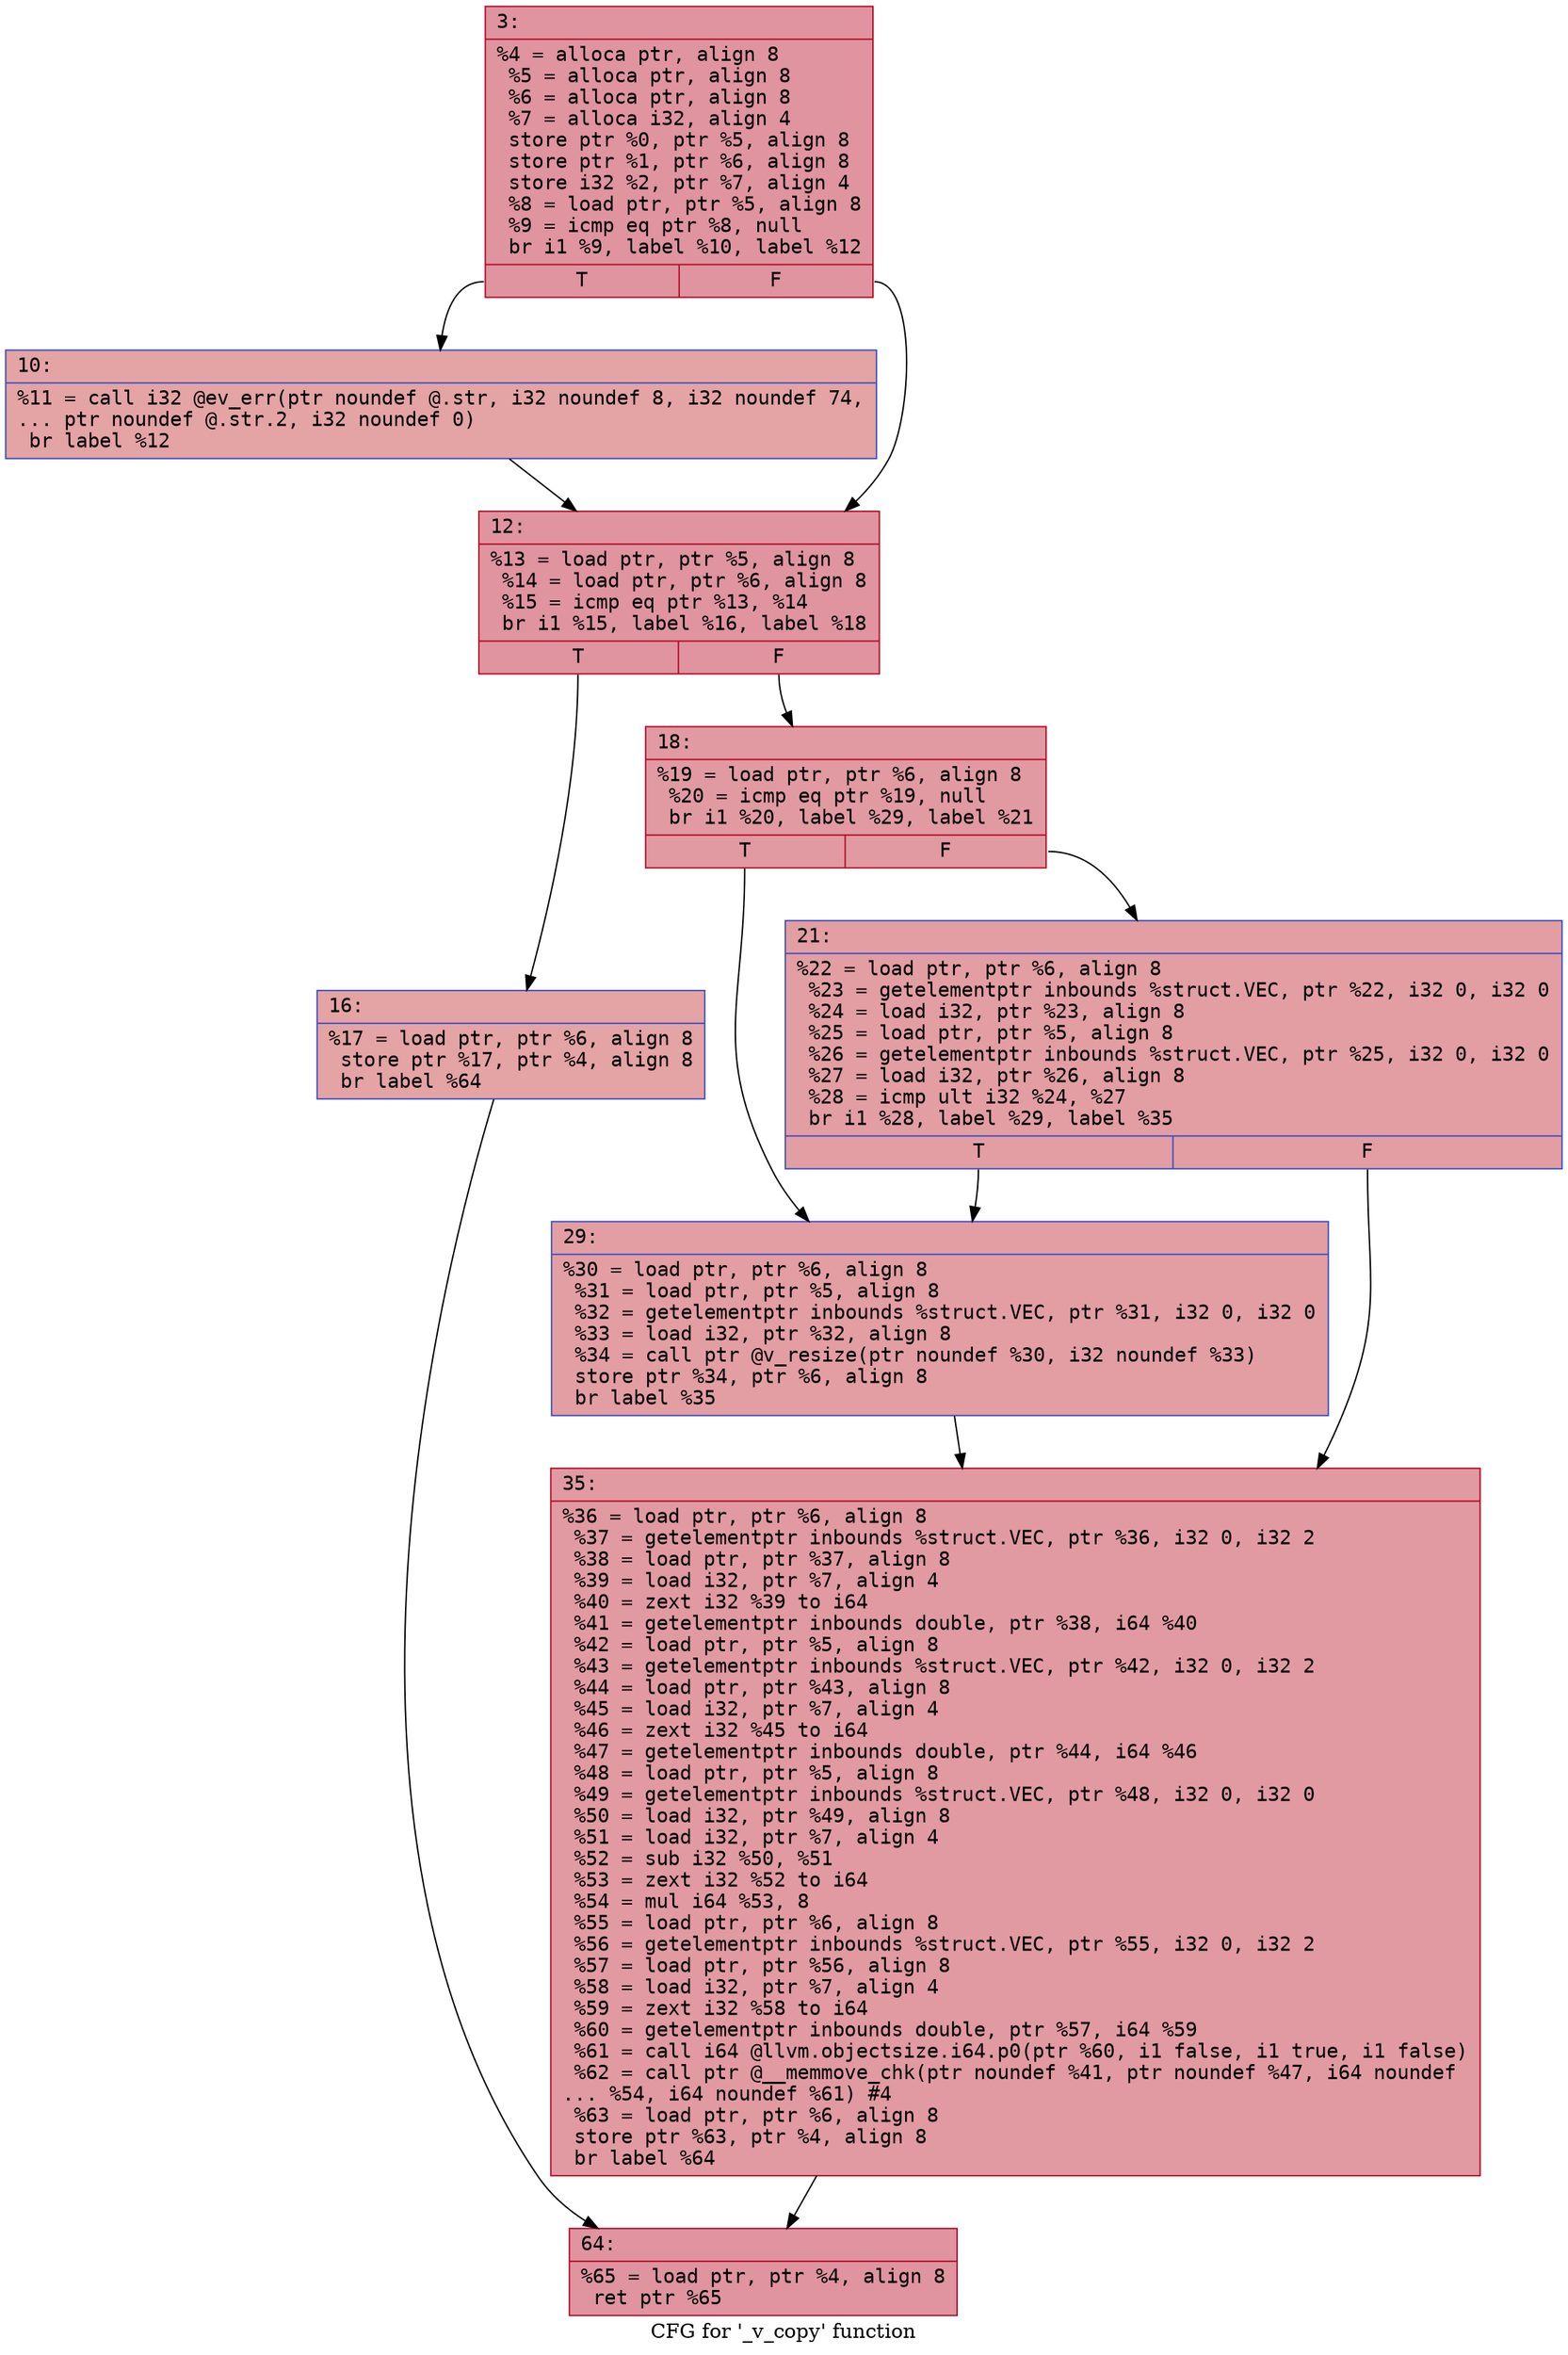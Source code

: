digraph "CFG for '_v_copy' function" {
	label="CFG for '_v_copy' function";

	Node0x600000056440 [shape=record,color="#b70d28ff", style=filled, fillcolor="#b70d2870" fontname="Courier",label="{3:\l|  %4 = alloca ptr, align 8\l  %5 = alloca ptr, align 8\l  %6 = alloca ptr, align 8\l  %7 = alloca i32, align 4\l  store ptr %0, ptr %5, align 8\l  store ptr %1, ptr %6, align 8\l  store i32 %2, ptr %7, align 4\l  %8 = load ptr, ptr %5, align 8\l  %9 = icmp eq ptr %8, null\l  br i1 %9, label %10, label %12\l|{<s0>T|<s1>F}}"];
	Node0x600000056440:s0 -> Node0x600000056490[tooltip="3 -> 10\nProbability 37.50%" ];
	Node0x600000056440:s1 -> Node0x6000000564e0[tooltip="3 -> 12\nProbability 62.50%" ];
	Node0x600000056490 [shape=record,color="#3d50c3ff", style=filled, fillcolor="#c32e3170" fontname="Courier",label="{10:\l|  %11 = call i32 @ev_err(ptr noundef @.str, i32 noundef 8, i32 noundef 74,\l... ptr noundef @.str.2, i32 noundef 0)\l  br label %12\l}"];
	Node0x600000056490 -> Node0x6000000564e0[tooltip="10 -> 12\nProbability 100.00%" ];
	Node0x6000000564e0 [shape=record,color="#b70d28ff", style=filled, fillcolor="#b70d2870" fontname="Courier",label="{12:\l|  %13 = load ptr, ptr %5, align 8\l  %14 = load ptr, ptr %6, align 8\l  %15 = icmp eq ptr %13, %14\l  br i1 %15, label %16, label %18\l|{<s0>T|<s1>F}}"];
	Node0x6000000564e0:s0 -> Node0x600000056530[tooltip="12 -> 16\nProbability 37.50%" ];
	Node0x6000000564e0:s1 -> Node0x600000056580[tooltip="12 -> 18\nProbability 62.50%" ];
	Node0x600000056530 [shape=record,color="#3d50c3ff", style=filled, fillcolor="#c32e3170" fontname="Courier",label="{16:\l|  %17 = load ptr, ptr %6, align 8\l  store ptr %17, ptr %4, align 8\l  br label %64\l}"];
	Node0x600000056530 -> Node0x6000000566c0[tooltip="16 -> 64\nProbability 100.00%" ];
	Node0x600000056580 [shape=record,color="#b70d28ff", style=filled, fillcolor="#bb1b2c70" fontname="Courier",label="{18:\l|  %19 = load ptr, ptr %6, align 8\l  %20 = icmp eq ptr %19, null\l  br i1 %20, label %29, label %21\l|{<s0>T|<s1>F}}"];
	Node0x600000056580:s0 -> Node0x600000056620[tooltip="18 -> 29\nProbability 37.50%" ];
	Node0x600000056580:s1 -> Node0x6000000565d0[tooltip="18 -> 21\nProbability 62.50%" ];
	Node0x6000000565d0 [shape=record,color="#3d50c3ff", style=filled, fillcolor="#be242e70" fontname="Courier",label="{21:\l|  %22 = load ptr, ptr %6, align 8\l  %23 = getelementptr inbounds %struct.VEC, ptr %22, i32 0, i32 0\l  %24 = load i32, ptr %23, align 8\l  %25 = load ptr, ptr %5, align 8\l  %26 = getelementptr inbounds %struct.VEC, ptr %25, i32 0, i32 0\l  %27 = load i32, ptr %26, align 8\l  %28 = icmp ult i32 %24, %27\l  br i1 %28, label %29, label %35\l|{<s0>T|<s1>F}}"];
	Node0x6000000565d0:s0 -> Node0x600000056620[tooltip="21 -> 29\nProbability 50.00%" ];
	Node0x6000000565d0:s1 -> Node0x600000056670[tooltip="21 -> 35\nProbability 50.00%" ];
	Node0x600000056620 [shape=record,color="#3d50c3ff", style=filled, fillcolor="#be242e70" fontname="Courier",label="{29:\l|  %30 = load ptr, ptr %6, align 8\l  %31 = load ptr, ptr %5, align 8\l  %32 = getelementptr inbounds %struct.VEC, ptr %31, i32 0, i32 0\l  %33 = load i32, ptr %32, align 8\l  %34 = call ptr @v_resize(ptr noundef %30, i32 noundef %33)\l  store ptr %34, ptr %6, align 8\l  br label %35\l}"];
	Node0x600000056620 -> Node0x600000056670[tooltip="29 -> 35\nProbability 100.00%" ];
	Node0x600000056670 [shape=record,color="#b70d28ff", style=filled, fillcolor="#bb1b2c70" fontname="Courier",label="{35:\l|  %36 = load ptr, ptr %6, align 8\l  %37 = getelementptr inbounds %struct.VEC, ptr %36, i32 0, i32 2\l  %38 = load ptr, ptr %37, align 8\l  %39 = load i32, ptr %7, align 4\l  %40 = zext i32 %39 to i64\l  %41 = getelementptr inbounds double, ptr %38, i64 %40\l  %42 = load ptr, ptr %5, align 8\l  %43 = getelementptr inbounds %struct.VEC, ptr %42, i32 0, i32 2\l  %44 = load ptr, ptr %43, align 8\l  %45 = load i32, ptr %7, align 4\l  %46 = zext i32 %45 to i64\l  %47 = getelementptr inbounds double, ptr %44, i64 %46\l  %48 = load ptr, ptr %5, align 8\l  %49 = getelementptr inbounds %struct.VEC, ptr %48, i32 0, i32 0\l  %50 = load i32, ptr %49, align 8\l  %51 = load i32, ptr %7, align 4\l  %52 = sub i32 %50, %51\l  %53 = zext i32 %52 to i64\l  %54 = mul i64 %53, 8\l  %55 = load ptr, ptr %6, align 8\l  %56 = getelementptr inbounds %struct.VEC, ptr %55, i32 0, i32 2\l  %57 = load ptr, ptr %56, align 8\l  %58 = load i32, ptr %7, align 4\l  %59 = zext i32 %58 to i64\l  %60 = getelementptr inbounds double, ptr %57, i64 %59\l  %61 = call i64 @llvm.objectsize.i64.p0(ptr %60, i1 false, i1 true, i1 false)\l  %62 = call ptr @__memmove_chk(ptr noundef %41, ptr noundef %47, i64 noundef\l... %54, i64 noundef %61) #4\l  %63 = load ptr, ptr %6, align 8\l  store ptr %63, ptr %4, align 8\l  br label %64\l}"];
	Node0x600000056670 -> Node0x6000000566c0[tooltip="35 -> 64\nProbability 100.00%" ];
	Node0x6000000566c0 [shape=record,color="#b70d28ff", style=filled, fillcolor="#b70d2870" fontname="Courier",label="{64:\l|  %65 = load ptr, ptr %4, align 8\l  ret ptr %65\l}"];
}
